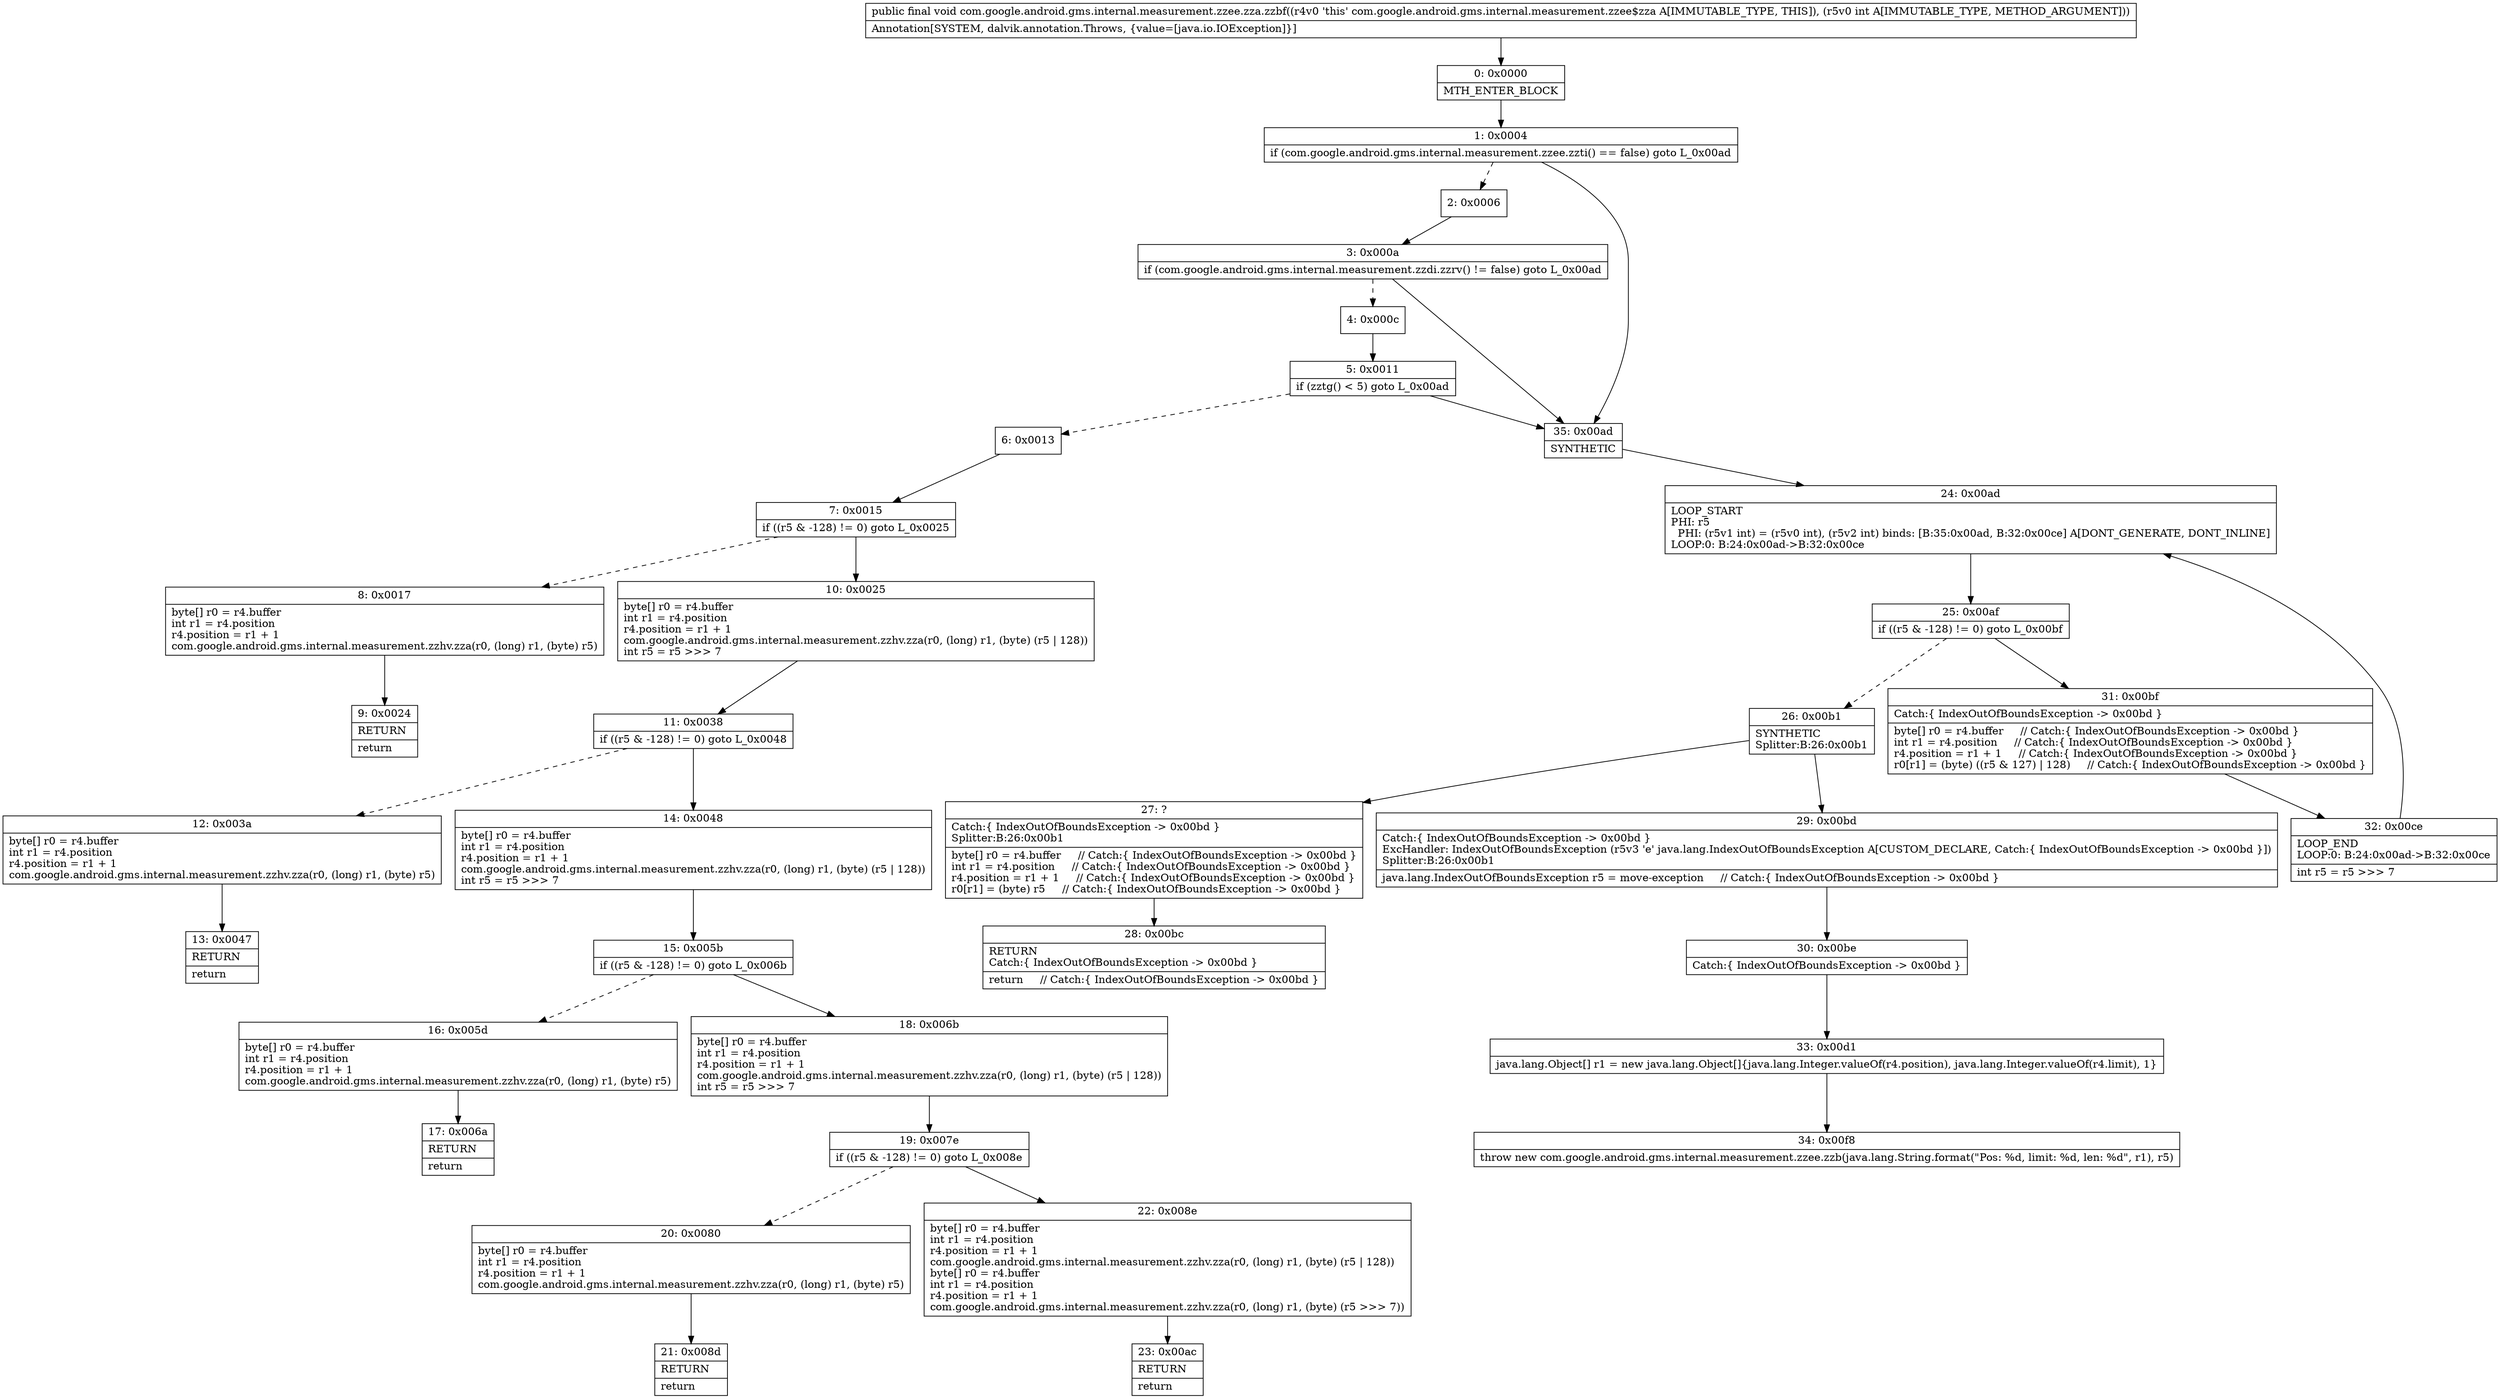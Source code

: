 digraph "CFG forcom.google.android.gms.internal.measurement.zzee.zza.zzbf(I)V" {
Node_0 [shape=record,label="{0\:\ 0x0000|MTH_ENTER_BLOCK\l}"];
Node_1 [shape=record,label="{1\:\ 0x0004|if (com.google.android.gms.internal.measurement.zzee.zzti() == false) goto L_0x00ad\l}"];
Node_2 [shape=record,label="{2\:\ 0x0006}"];
Node_3 [shape=record,label="{3\:\ 0x000a|if (com.google.android.gms.internal.measurement.zzdi.zzrv() != false) goto L_0x00ad\l}"];
Node_4 [shape=record,label="{4\:\ 0x000c}"];
Node_5 [shape=record,label="{5\:\ 0x0011|if (zztg() \< 5) goto L_0x00ad\l}"];
Node_6 [shape=record,label="{6\:\ 0x0013}"];
Node_7 [shape=record,label="{7\:\ 0x0015|if ((r5 & \-128) != 0) goto L_0x0025\l}"];
Node_8 [shape=record,label="{8\:\ 0x0017|byte[] r0 = r4.buffer\lint r1 = r4.position\lr4.position = r1 + 1\lcom.google.android.gms.internal.measurement.zzhv.zza(r0, (long) r1, (byte) r5)\l}"];
Node_9 [shape=record,label="{9\:\ 0x0024|RETURN\l|return\l}"];
Node_10 [shape=record,label="{10\:\ 0x0025|byte[] r0 = r4.buffer\lint r1 = r4.position\lr4.position = r1 + 1\lcom.google.android.gms.internal.measurement.zzhv.zza(r0, (long) r1, (byte) (r5 \| 128))\lint r5 = r5 \>\>\> 7\l}"];
Node_11 [shape=record,label="{11\:\ 0x0038|if ((r5 & \-128) != 0) goto L_0x0048\l}"];
Node_12 [shape=record,label="{12\:\ 0x003a|byte[] r0 = r4.buffer\lint r1 = r4.position\lr4.position = r1 + 1\lcom.google.android.gms.internal.measurement.zzhv.zza(r0, (long) r1, (byte) r5)\l}"];
Node_13 [shape=record,label="{13\:\ 0x0047|RETURN\l|return\l}"];
Node_14 [shape=record,label="{14\:\ 0x0048|byte[] r0 = r4.buffer\lint r1 = r4.position\lr4.position = r1 + 1\lcom.google.android.gms.internal.measurement.zzhv.zza(r0, (long) r1, (byte) (r5 \| 128))\lint r5 = r5 \>\>\> 7\l}"];
Node_15 [shape=record,label="{15\:\ 0x005b|if ((r5 & \-128) != 0) goto L_0x006b\l}"];
Node_16 [shape=record,label="{16\:\ 0x005d|byte[] r0 = r4.buffer\lint r1 = r4.position\lr4.position = r1 + 1\lcom.google.android.gms.internal.measurement.zzhv.zza(r0, (long) r1, (byte) r5)\l}"];
Node_17 [shape=record,label="{17\:\ 0x006a|RETURN\l|return\l}"];
Node_18 [shape=record,label="{18\:\ 0x006b|byte[] r0 = r4.buffer\lint r1 = r4.position\lr4.position = r1 + 1\lcom.google.android.gms.internal.measurement.zzhv.zza(r0, (long) r1, (byte) (r5 \| 128))\lint r5 = r5 \>\>\> 7\l}"];
Node_19 [shape=record,label="{19\:\ 0x007e|if ((r5 & \-128) != 0) goto L_0x008e\l}"];
Node_20 [shape=record,label="{20\:\ 0x0080|byte[] r0 = r4.buffer\lint r1 = r4.position\lr4.position = r1 + 1\lcom.google.android.gms.internal.measurement.zzhv.zza(r0, (long) r1, (byte) r5)\l}"];
Node_21 [shape=record,label="{21\:\ 0x008d|RETURN\l|return\l}"];
Node_22 [shape=record,label="{22\:\ 0x008e|byte[] r0 = r4.buffer\lint r1 = r4.position\lr4.position = r1 + 1\lcom.google.android.gms.internal.measurement.zzhv.zza(r0, (long) r1, (byte) (r5 \| 128))\lbyte[] r0 = r4.buffer\lint r1 = r4.position\lr4.position = r1 + 1\lcom.google.android.gms.internal.measurement.zzhv.zza(r0, (long) r1, (byte) (r5 \>\>\> 7))\l}"];
Node_23 [shape=record,label="{23\:\ 0x00ac|RETURN\l|return\l}"];
Node_24 [shape=record,label="{24\:\ 0x00ad|LOOP_START\lPHI: r5 \l  PHI: (r5v1 int) = (r5v0 int), (r5v2 int) binds: [B:35:0x00ad, B:32:0x00ce] A[DONT_GENERATE, DONT_INLINE]\lLOOP:0: B:24:0x00ad\-\>B:32:0x00ce\l}"];
Node_25 [shape=record,label="{25\:\ 0x00af|if ((r5 & \-128) != 0) goto L_0x00bf\l}"];
Node_26 [shape=record,label="{26\:\ 0x00b1|SYNTHETIC\lSplitter:B:26:0x00b1\l}"];
Node_27 [shape=record,label="{27\:\ ?|Catch:\{ IndexOutOfBoundsException \-\> 0x00bd \}\lSplitter:B:26:0x00b1\l|byte[] r0 = r4.buffer     \/\/ Catch:\{ IndexOutOfBoundsException \-\> 0x00bd \}\lint r1 = r4.position     \/\/ Catch:\{ IndexOutOfBoundsException \-\> 0x00bd \}\lr4.position = r1 + 1     \/\/ Catch:\{ IndexOutOfBoundsException \-\> 0x00bd \}\lr0[r1] = (byte) r5     \/\/ Catch:\{ IndexOutOfBoundsException \-\> 0x00bd \}\l}"];
Node_28 [shape=record,label="{28\:\ 0x00bc|RETURN\lCatch:\{ IndexOutOfBoundsException \-\> 0x00bd \}\l|return     \/\/ Catch:\{ IndexOutOfBoundsException \-\> 0x00bd \}\l}"];
Node_29 [shape=record,label="{29\:\ 0x00bd|Catch:\{ IndexOutOfBoundsException \-\> 0x00bd \}\lExcHandler: IndexOutOfBoundsException (r5v3 'e' java.lang.IndexOutOfBoundsException A[CUSTOM_DECLARE, Catch:\{ IndexOutOfBoundsException \-\> 0x00bd \}])\lSplitter:B:26:0x00b1\l|java.lang.IndexOutOfBoundsException r5 = move\-exception     \/\/ Catch:\{ IndexOutOfBoundsException \-\> 0x00bd \}\l}"];
Node_30 [shape=record,label="{30\:\ 0x00be|Catch:\{ IndexOutOfBoundsException \-\> 0x00bd \}\l}"];
Node_31 [shape=record,label="{31\:\ 0x00bf|Catch:\{ IndexOutOfBoundsException \-\> 0x00bd \}\l|byte[] r0 = r4.buffer     \/\/ Catch:\{ IndexOutOfBoundsException \-\> 0x00bd \}\lint r1 = r4.position     \/\/ Catch:\{ IndexOutOfBoundsException \-\> 0x00bd \}\lr4.position = r1 + 1     \/\/ Catch:\{ IndexOutOfBoundsException \-\> 0x00bd \}\lr0[r1] = (byte) ((r5 & 127) \| 128)     \/\/ Catch:\{ IndexOutOfBoundsException \-\> 0x00bd \}\l}"];
Node_32 [shape=record,label="{32\:\ 0x00ce|LOOP_END\lLOOP:0: B:24:0x00ad\-\>B:32:0x00ce\l|int r5 = r5 \>\>\> 7\l}"];
Node_33 [shape=record,label="{33\:\ 0x00d1|java.lang.Object[] r1 = new java.lang.Object[]\{java.lang.Integer.valueOf(r4.position), java.lang.Integer.valueOf(r4.limit), 1\}\l}"];
Node_34 [shape=record,label="{34\:\ 0x00f8|throw new com.google.android.gms.internal.measurement.zzee.zzb(java.lang.String.format(\"Pos: %d, limit: %d, len: %d\", r1), r5)\l}"];
Node_35 [shape=record,label="{35\:\ 0x00ad|SYNTHETIC\l}"];
MethodNode[shape=record,label="{public final void com.google.android.gms.internal.measurement.zzee.zza.zzbf((r4v0 'this' com.google.android.gms.internal.measurement.zzee$zza A[IMMUTABLE_TYPE, THIS]), (r5v0 int A[IMMUTABLE_TYPE, METHOD_ARGUMENT]))  | Annotation[SYSTEM, dalvik.annotation.Throws, \{value=[java.io.IOException]\}]\l}"];
MethodNode -> Node_0;
Node_0 -> Node_1;
Node_1 -> Node_2[style=dashed];
Node_1 -> Node_35;
Node_2 -> Node_3;
Node_3 -> Node_4[style=dashed];
Node_3 -> Node_35;
Node_4 -> Node_5;
Node_5 -> Node_6[style=dashed];
Node_5 -> Node_35;
Node_6 -> Node_7;
Node_7 -> Node_8[style=dashed];
Node_7 -> Node_10;
Node_8 -> Node_9;
Node_10 -> Node_11;
Node_11 -> Node_12[style=dashed];
Node_11 -> Node_14;
Node_12 -> Node_13;
Node_14 -> Node_15;
Node_15 -> Node_16[style=dashed];
Node_15 -> Node_18;
Node_16 -> Node_17;
Node_18 -> Node_19;
Node_19 -> Node_20[style=dashed];
Node_19 -> Node_22;
Node_20 -> Node_21;
Node_22 -> Node_23;
Node_24 -> Node_25;
Node_25 -> Node_26[style=dashed];
Node_25 -> Node_31;
Node_26 -> Node_27;
Node_26 -> Node_29;
Node_27 -> Node_28;
Node_29 -> Node_30;
Node_30 -> Node_33;
Node_31 -> Node_32;
Node_32 -> Node_24;
Node_33 -> Node_34;
Node_35 -> Node_24;
}

